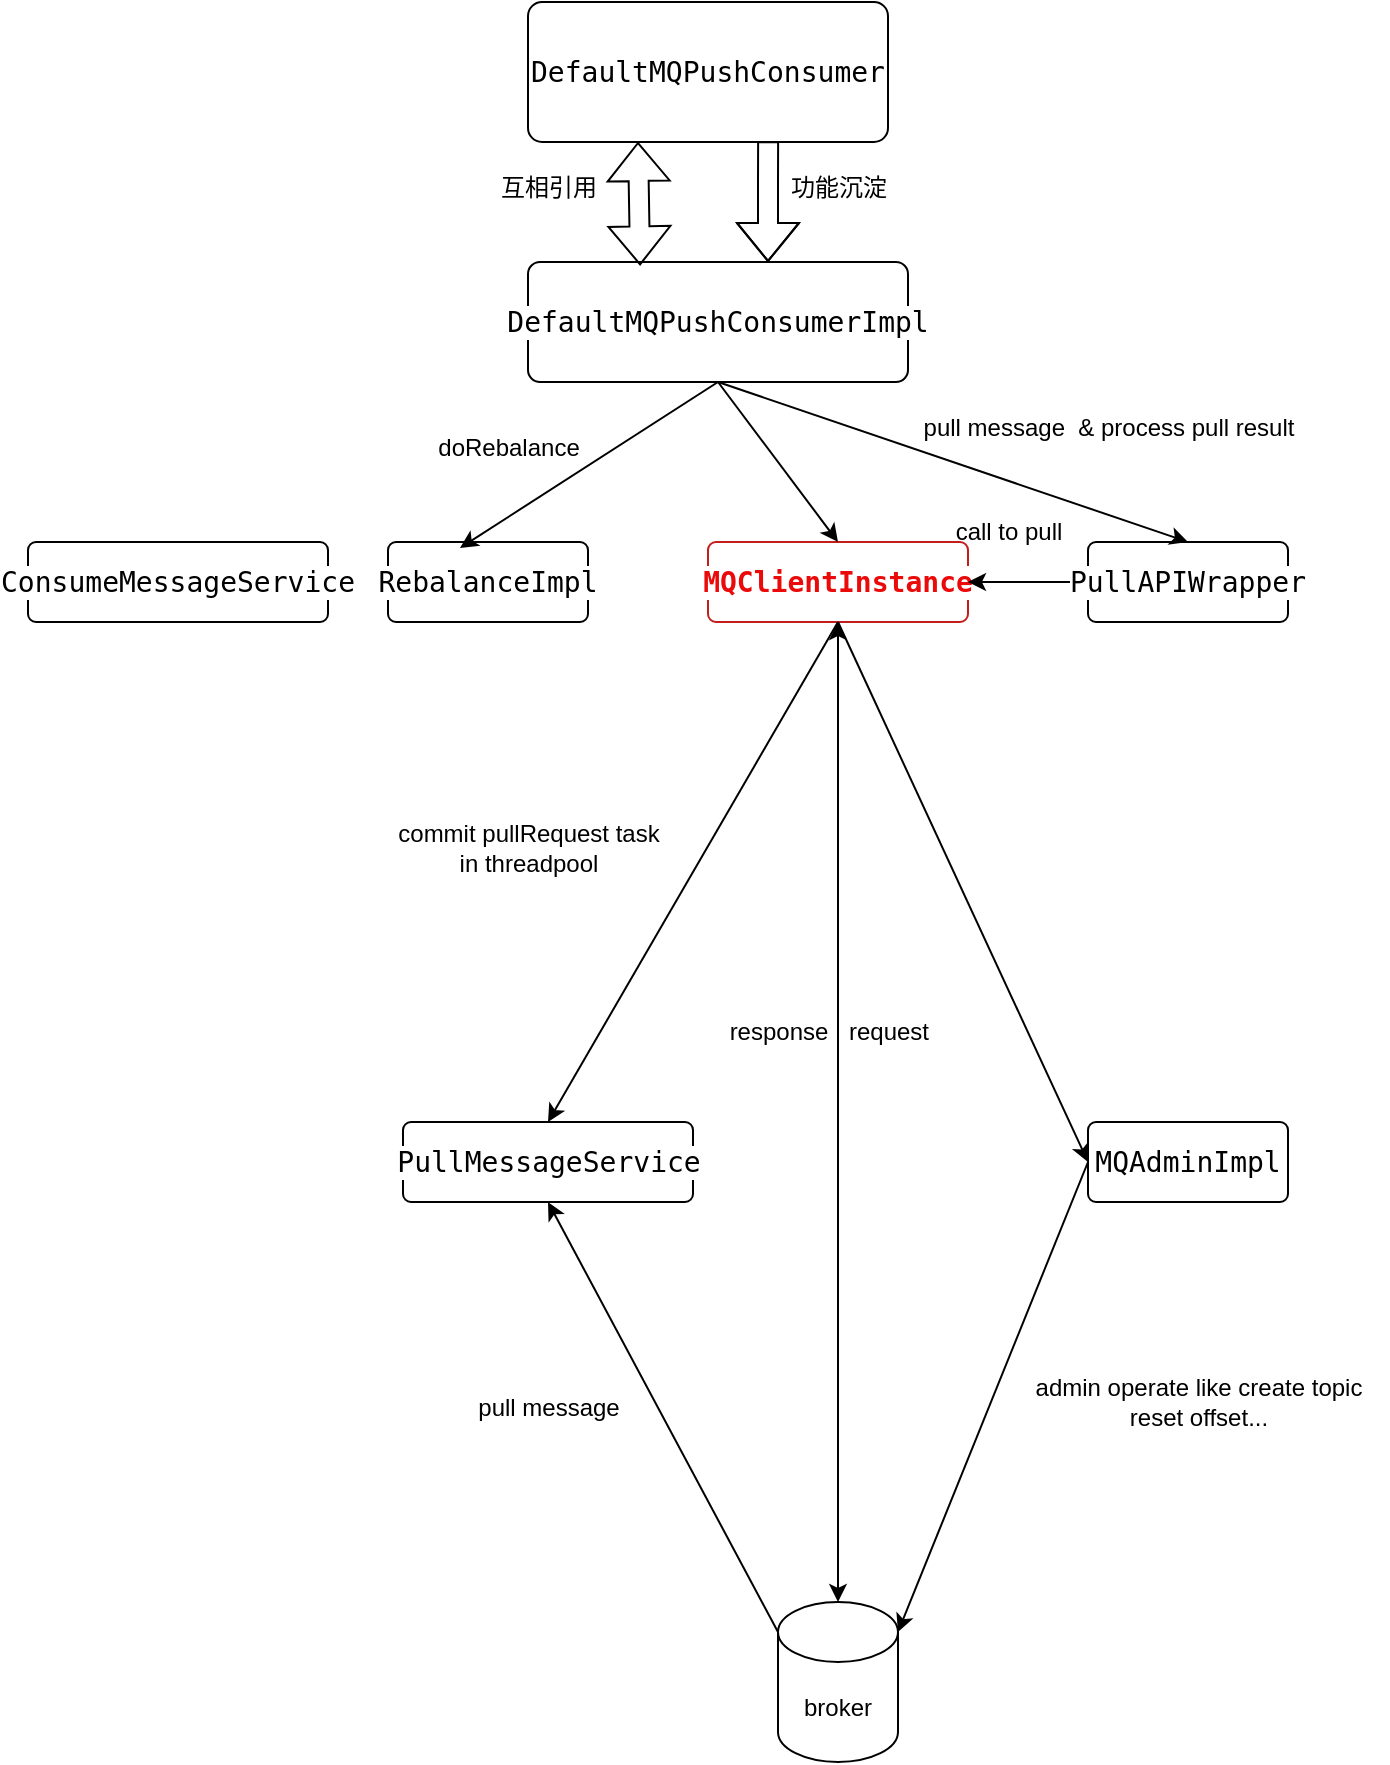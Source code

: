 <mxfile version="24.4.0" type="github">
  <diagram name="第 1 页" id="5OZkP_xjPCtTH_1tf8Rj">
    <mxGraphModel dx="1456" dy="871" grid="1" gridSize="10" guides="1" tooltips="1" connect="1" arrows="1" fold="1" page="1" pageScale="1" pageWidth="827" pageHeight="1169" math="0" shadow="0">
      <root>
        <mxCell id="0" />
        <mxCell id="1" parent="0" />
        <mxCell id="7sItwZ06oy4At5BzCm_F-1" value="&lt;div style=&quot;background-color:#ffffff;color:#080808&quot;&gt;&lt;pre style=&quot;font-family:&#39;JetBrains Mono&#39;,monospace;font-size:10.5pt;&quot;&gt;&lt;span style=&quot;color:#000000;&quot;&gt;DefaultMQPushConsumer&lt;/span&gt;&lt;/pre&gt;&lt;/div&gt;" style="rounded=1;arcSize=10;whiteSpace=wrap;html=1;align=center;" vertex="1" parent="1">
          <mxGeometry x="310" y="140" width="180" height="70" as="geometry" />
        </mxCell>
        <mxCell id="7sItwZ06oy4At5BzCm_F-2" value="&lt;div style=&quot;background-color:#ffffff;color:#080808&quot;&gt;&lt;pre style=&quot;font-family:&#39;JetBrains Mono&#39;,monospace;font-size:10.5pt;&quot;&gt;&lt;span style=&quot;color:#000000;&quot;&gt;DefaultMQPushConsumerImpl&lt;/span&gt;&lt;/pre&gt;&lt;/div&gt;" style="rounded=1;arcSize=10;whiteSpace=wrap;html=1;align=center;" vertex="1" parent="1">
          <mxGeometry x="310" y="270" width="190" height="60" as="geometry" />
        </mxCell>
        <mxCell id="7sItwZ06oy4At5BzCm_F-3" value="" style="shape=flexArrow;endArrow=classic;html=1;rounded=0;exitX=0.667;exitY=0.995;exitDx=0;exitDy=0;exitPerimeter=0;" edge="1" parent="1" source="7sItwZ06oy4At5BzCm_F-1">
          <mxGeometry width="50" height="50" relative="1" as="geometry">
            <mxPoint x="390" y="470" as="sourcePoint" />
            <mxPoint x="430" y="270" as="targetPoint" />
            <Array as="points">
              <mxPoint x="430" y="230" />
              <mxPoint x="430" y="250" />
            </Array>
          </mxGeometry>
        </mxCell>
        <mxCell id="7sItwZ06oy4At5BzCm_F-4" value="功能沉淀" style="text;html=1;align=center;verticalAlign=middle;resizable=0;points=[];autosize=1;strokeColor=none;fillColor=none;" vertex="1" parent="1">
          <mxGeometry x="430" y="218" width="70" height="30" as="geometry" />
        </mxCell>
        <mxCell id="7sItwZ06oy4At5BzCm_F-5" value="" style="shape=flexArrow;endArrow=classic;startArrow=classic;html=1;rounded=0;exitX=0.295;exitY=0.028;exitDx=0;exitDy=0;exitPerimeter=0;" edge="1" parent="1" source="7sItwZ06oy4At5BzCm_F-2">
          <mxGeometry width="100" height="100" relative="1" as="geometry">
            <mxPoint x="360" y="500" as="sourcePoint" />
            <mxPoint x="365" y="210" as="targetPoint" />
          </mxGeometry>
        </mxCell>
        <mxCell id="7sItwZ06oy4At5BzCm_F-6" value="互相引用" style="text;html=1;align=center;verticalAlign=middle;resizable=0;points=[];autosize=1;strokeColor=none;fillColor=none;" vertex="1" parent="1">
          <mxGeometry x="285" y="218" width="70" height="30" as="geometry" />
        </mxCell>
        <mxCell id="7sItwZ06oy4At5BzCm_F-7" value="&lt;div style=&quot;background-color:#ffffff;color:#080808&quot;&gt;&lt;pre style=&quot;font-family:&#39;JetBrains Mono&#39;,monospace;font-size:10.5pt;&quot;&gt;&lt;span style=&quot;color:#000000;&quot;&gt;RebalanceImpl&lt;/span&gt;&lt;/pre&gt;&lt;/div&gt;" style="rounded=1;arcSize=10;whiteSpace=wrap;html=1;align=center;" vertex="1" parent="1">
          <mxGeometry x="240" y="410" width="100" height="40" as="geometry" />
        </mxCell>
        <mxCell id="7sItwZ06oy4At5BzCm_F-18" style="edgeStyle=orthogonalEdgeStyle;rounded=0;orthogonalLoop=1;jettySize=auto;html=1;startArrow=classic;startFill=1;" edge="1" parent="1" source="7sItwZ06oy4At5BzCm_F-8" target="7sItwZ06oy4At5BzCm_F-17">
          <mxGeometry relative="1" as="geometry" />
        </mxCell>
        <mxCell id="7sItwZ06oy4At5BzCm_F-8" value="&lt;div style=&quot;background-color: rgb(255, 255, 255);&quot;&gt;&lt;pre style=&quot;font-family: &amp;quot;JetBrains Mono&amp;quot;, monospace; font-size: 10.5pt;&quot;&gt;&lt;b style=&quot;&quot;&gt;&lt;font color=&quot;#eb0a0a&quot;&gt;MQClientInstance&lt;/font&gt;&lt;/b&gt;&lt;/pre&gt;&lt;/div&gt;" style="rounded=1;arcSize=10;whiteSpace=wrap;html=1;align=center;strokeColor=#c21e1e;" vertex="1" parent="1">
          <mxGeometry x="400" y="410" width="130" height="40" as="geometry" />
        </mxCell>
        <mxCell id="7sItwZ06oy4At5BzCm_F-15" value="" style="edgeStyle=orthogonalEdgeStyle;rounded=0;orthogonalLoop=1;jettySize=auto;html=1;" edge="1" parent="1" source="7sItwZ06oy4At5BzCm_F-9" target="7sItwZ06oy4At5BzCm_F-8">
          <mxGeometry relative="1" as="geometry" />
        </mxCell>
        <mxCell id="7sItwZ06oy4At5BzCm_F-9" value="&lt;div style=&quot;background-color:#ffffff;color:#080808&quot;&gt;&lt;pre style=&quot;font-family:&#39;JetBrains Mono&#39;,monospace;font-size:10.5pt;&quot;&gt;&lt;span style=&quot;color:#000000;&quot;&gt;PullAPIWrapper&lt;/span&gt;&lt;/pre&gt;&lt;/div&gt;" style="rounded=1;arcSize=10;whiteSpace=wrap;html=1;align=center;" vertex="1" parent="1">
          <mxGeometry x="590" y="410" width="100" height="40" as="geometry" />
        </mxCell>
        <mxCell id="7sItwZ06oy4At5BzCm_F-10" value="&lt;div style=&quot;background-color:#ffffff;color:#080808&quot;&gt;&lt;pre style=&quot;font-family:&#39;JetBrains Mono&#39;,monospace;font-size:10.5pt;&quot;&gt;&lt;span style=&quot;color:#000000;&quot;&gt;ConsumeMessageService&lt;/span&gt;&lt;/pre&gt;&lt;/div&gt;" style="rounded=1;arcSize=10;whiteSpace=wrap;html=1;align=center;" vertex="1" parent="1">
          <mxGeometry x="60" y="410" width="150" height="40" as="geometry" />
        </mxCell>
        <mxCell id="7sItwZ06oy4At5BzCm_F-11" value="" style="endArrow=none;html=1;rounded=0;entryX=0.5;entryY=1;entryDx=0;entryDy=0;exitX=0.36;exitY=0.075;exitDx=0;exitDy=0;exitPerimeter=0;startArrow=classic;startFill=1;endFill=0;" edge="1" parent="1" source="7sItwZ06oy4At5BzCm_F-7" target="7sItwZ06oy4At5BzCm_F-2">
          <mxGeometry width="50" height="50" relative="1" as="geometry">
            <mxPoint x="390" y="470" as="sourcePoint" />
            <mxPoint x="440" y="420" as="targetPoint" />
          </mxGeometry>
        </mxCell>
        <mxCell id="7sItwZ06oy4At5BzCm_F-12" value="doRebalance" style="text;html=1;align=center;verticalAlign=middle;resizable=0;points=[];autosize=1;strokeColor=none;fillColor=none;" vertex="1" parent="1">
          <mxGeometry x="255" y="348" width="90" height="30" as="geometry" />
        </mxCell>
        <mxCell id="7sItwZ06oy4At5BzCm_F-13" value="" style="endArrow=classic;html=1;rounded=0;exitX=0.5;exitY=1;exitDx=0;exitDy=0;entryX=0.5;entryY=0;entryDx=0;entryDy=0;startArrow=none;startFill=0;endFill=1;" edge="1" parent="1" source="7sItwZ06oy4At5BzCm_F-2" target="7sItwZ06oy4At5BzCm_F-9">
          <mxGeometry width="50" height="50" relative="1" as="geometry">
            <mxPoint x="390" y="470" as="sourcePoint" />
            <mxPoint x="440" y="420" as="targetPoint" />
          </mxGeometry>
        </mxCell>
        <mxCell id="7sItwZ06oy4At5BzCm_F-14" value="pull message&amp;nbsp; &amp;amp; process pull result" style="text;html=1;align=center;verticalAlign=middle;resizable=0;points=[];autosize=1;strokeColor=none;fillColor=none;" vertex="1" parent="1">
          <mxGeometry x="495" y="338" width="210" height="30" as="geometry" />
        </mxCell>
        <mxCell id="7sItwZ06oy4At5BzCm_F-16" value="call to pull" style="text;html=1;align=center;verticalAlign=middle;resizable=0;points=[];autosize=1;strokeColor=none;fillColor=none;" vertex="1" parent="1">
          <mxGeometry x="510" y="390" width="80" height="30" as="geometry" />
        </mxCell>
        <mxCell id="7sItwZ06oy4At5BzCm_F-17" value="broker" style="shape=cylinder3;whiteSpace=wrap;html=1;boundedLbl=1;backgroundOutline=1;size=15;" vertex="1" parent="1">
          <mxGeometry x="435" y="940" width="60" height="80" as="geometry" />
        </mxCell>
        <mxCell id="7sItwZ06oy4At5BzCm_F-19" value="request" style="text;html=1;align=center;verticalAlign=middle;resizable=0;points=[];autosize=1;strokeColor=none;fillColor=none;" vertex="1" parent="1">
          <mxGeometry x="460" y="640" width="60" height="30" as="geometry" />
        </mxCell>
        <mxCell id="7sItwZ06oy4At5BzCm_F-20" value="response" style="text;html=1;align=center;verticalAlign=middle;resizable=0;points=[];autosize=1;strokeColor=none;fillColor=none;" vertex="1" parent="1">
          <mxGeometry x="400" y="640" width="70" height="30" as="geometry" />
        </mxCell>
        <mxCell id="7sItwZ06oy4At5BzCm_F-22" value="" style="endArrow=classic;html=1;rounded=0;exitX=0.5;exitY=1;exitDx=0;exitDy=0;entryX=0.5;entryY=0;entryDx=0;entryDy=0;" edge="1" parent="1" source="7sItwZ06oy4At5BzCm_F-2" target="7sItwZ06oy4At5BzCm_F-8">
          <mxGeometry width="50" height="50" relative="1" as="geometry">
            <mxPoint x="390" y="470" as="sourcePoint" />
            <mxPoint x="440" y="420" as="targetPoint" />
          </mxGeometry>
        </mxCell>
        <mxCell id="7sItwZ06oy4At5BzCm_F-23" value="&lt;div style=&quot;background-color:#ffffff;color:#080808&quot;&gt;&lt;pre style=&quot;font-family:&#39;JetBrains Mono&#39;,monospace;font-size:10.5pt;&quot;&gt;&lt;div&gt;&lt;pre style=&quot;font-family:&#39;JetBrains Mono&#39;,monospace;font-size:10.5pt;&quot;&gt;&lt;span style=&quot;color:#000000;&quot;&gt;MQAdminImpl&lt;/span&gt;&lt;/pre&gt;&lt;/div&gt;&lt;/pre&gt;&lt;/div&gt;" style="rounded=1;arcSize=10;whiteSpace=wrap;html=1;align=center;" vertex="1" parent="1">
          <mxGeometry x="590" y="700" width="100" height="40" as="geometry" />
        </mxCell>
        <mxCell id="7sItwZ06oy4At5BzCm_F-24" value="" style="endArrow=classic;html=1;rounded=0;exitX=0.5;exitY=1;exitDx=0;exitDy=0;entryX=0;entryY=0.5;entryDx=0;entryDy=0;" edge="1" parent="1" source="7sItwZ06oy4At5BzCm_F-8" target="7sItwZ06oy4At5BzCm_F-23">
          <mxGeometry width="50" height="50" relative="1" as="geometry">
            <mxPoint x="390" y="470" as="sourcePoint" />
            <mxPoint x="440" y="420" as="targetPoint" />
          </mxGeometry>
        </mxCell>
        <mxCell id="7sItwZ06oy4At5BzCm_F-25" value="admin operate like create topic&lt;div&gt;reset offset...&lt;/div&gt;" style="text;html=1;align=center;verticalAlign=middle;resizable=0;points=[];autosize=1;strokeColor=none;fillColor=none;" vertex="1" parent="1">
          <mxGeometry x="550" y="820" width="190" height="40" as="geometry" />
        </mxCell>
        <mxCell id="7sItwZ06oy4At5BzCm_F-26" value="" style="endArrow=classic;html=1;rounded=0;entryX=1;entryY=0;entryDx=0;entryDy=15;entryPerimeter=0;exitX=0;exitY=0.5;exitDx=0;exitDy=0;" edge="1" parent="1" source="7sItwZ06oy4At5BzCm_F-23" target="7sItwZ06oy4At5BzCm_F-17">
          <mxGeometry width="50" height="50" relative="1" as="geometry">
            <mxPoint x="560" y="510" as="sourcePoint" />
            <mxPoint x="440" y="420" as="targetPoint" />
          </mxGeometry>
        </mxCell>
        <mxCell id="7sItwZ06oy4At5BzCm_F-27" value="&lt;div style=&quot;background-color:#ffffff;color:#080808&quot;&gt;&lt;pre style=&quot;font-family:&#39;JetBrains Mono&#39;,monospace;font-size:10.5pt;&quot;&gt;&lt;span style=&quot;color:#000000;&quot;&gt;PullMessageService&lt;/span&gt;&lt;/pre&gt;&lt;/div&gt;" style="rounded=1;arcSize=10;whiteSpace=wrap;html=1;align=center;" vertex="1" parent="1">
          <mxGeometry x="247.5" y="700" width="145" height="40" as="geometry" />
        </mxCell>
        <mxCell id="7sItwZ06oy4At5BzCm_F-28" value="" style="endArrow=classic;html=1;rounded=0;exitX=0.5;exitY=1;exitDx=0;exitDy=0;entryX=0.5;entryY=0;entryDx=0;entryDy=0;" edge="1" parent="1" source="7sItwZ06oy4At5BzCm_F-8" target="7sItwZ06oy4At5BzCm_F-27">
          <mxGeometry width="50" height="50" relative="1" as="geometry">
            <mxPoint x="390" y="670" as="sourcePoint" />
            <mxPoint x="440" y="620" as="targetPoint" />
          </mxGeometry>
        </mxCell>
        <mxCell id="7sItwZ06oy4At5BzCm_F-29" value="commit pullRequest task&lt;div&gt;in threadpool&lt;/div&gt;" style="text;html=1;align=center;verticalAlign=middle;resizable=0;points=[];autosize=1;strokeColor=none;fillColor=none;" vertex="1" parent="1">
          <mxGeometry x="235" y="543" width="150" height="40" as="geometry" />
        </mxCell>
        <mxCell id="7sItwZ06oy4At5BzCm_F-30" value="" style="endArrow=classic;html=1;rounded=0;exitX=0;exitY=0;exitDx=0;exitDy=15;exitPerimeter=0;entryX=0.5;entryY=1;entryDx=0;entryDy=0;" edge="1" parent="1" source="7sItwZ06oy4At5BzCm_F-17" target="7sItwZ06oy4At5BzCm_F-27">
          <mxGeometry width="50" height="50" relative="1" as="geometry">
            <mxPoint x="390" y="670" as="sourcePoint" />
            <mxPoint x="440" y="620" as="targetPoint" />
          </mxGeometry>
        </mxCell>
        <mxCell id="7sItwZ06oy4At5BzCm_F-31" value="pull message" style="text;html=1;align=center;verticalAlign=middle;resizable=0;points=[];autosize=1;strokeColor=none;fillColor=none;" vertex="1" parent="1">
          <mxGeometry x="275" y="828" width="90" height="30" as="geometry" />
        </mxCell>
      </root>
    </mxGraphModel>
  </diagram>
</mxfile>
